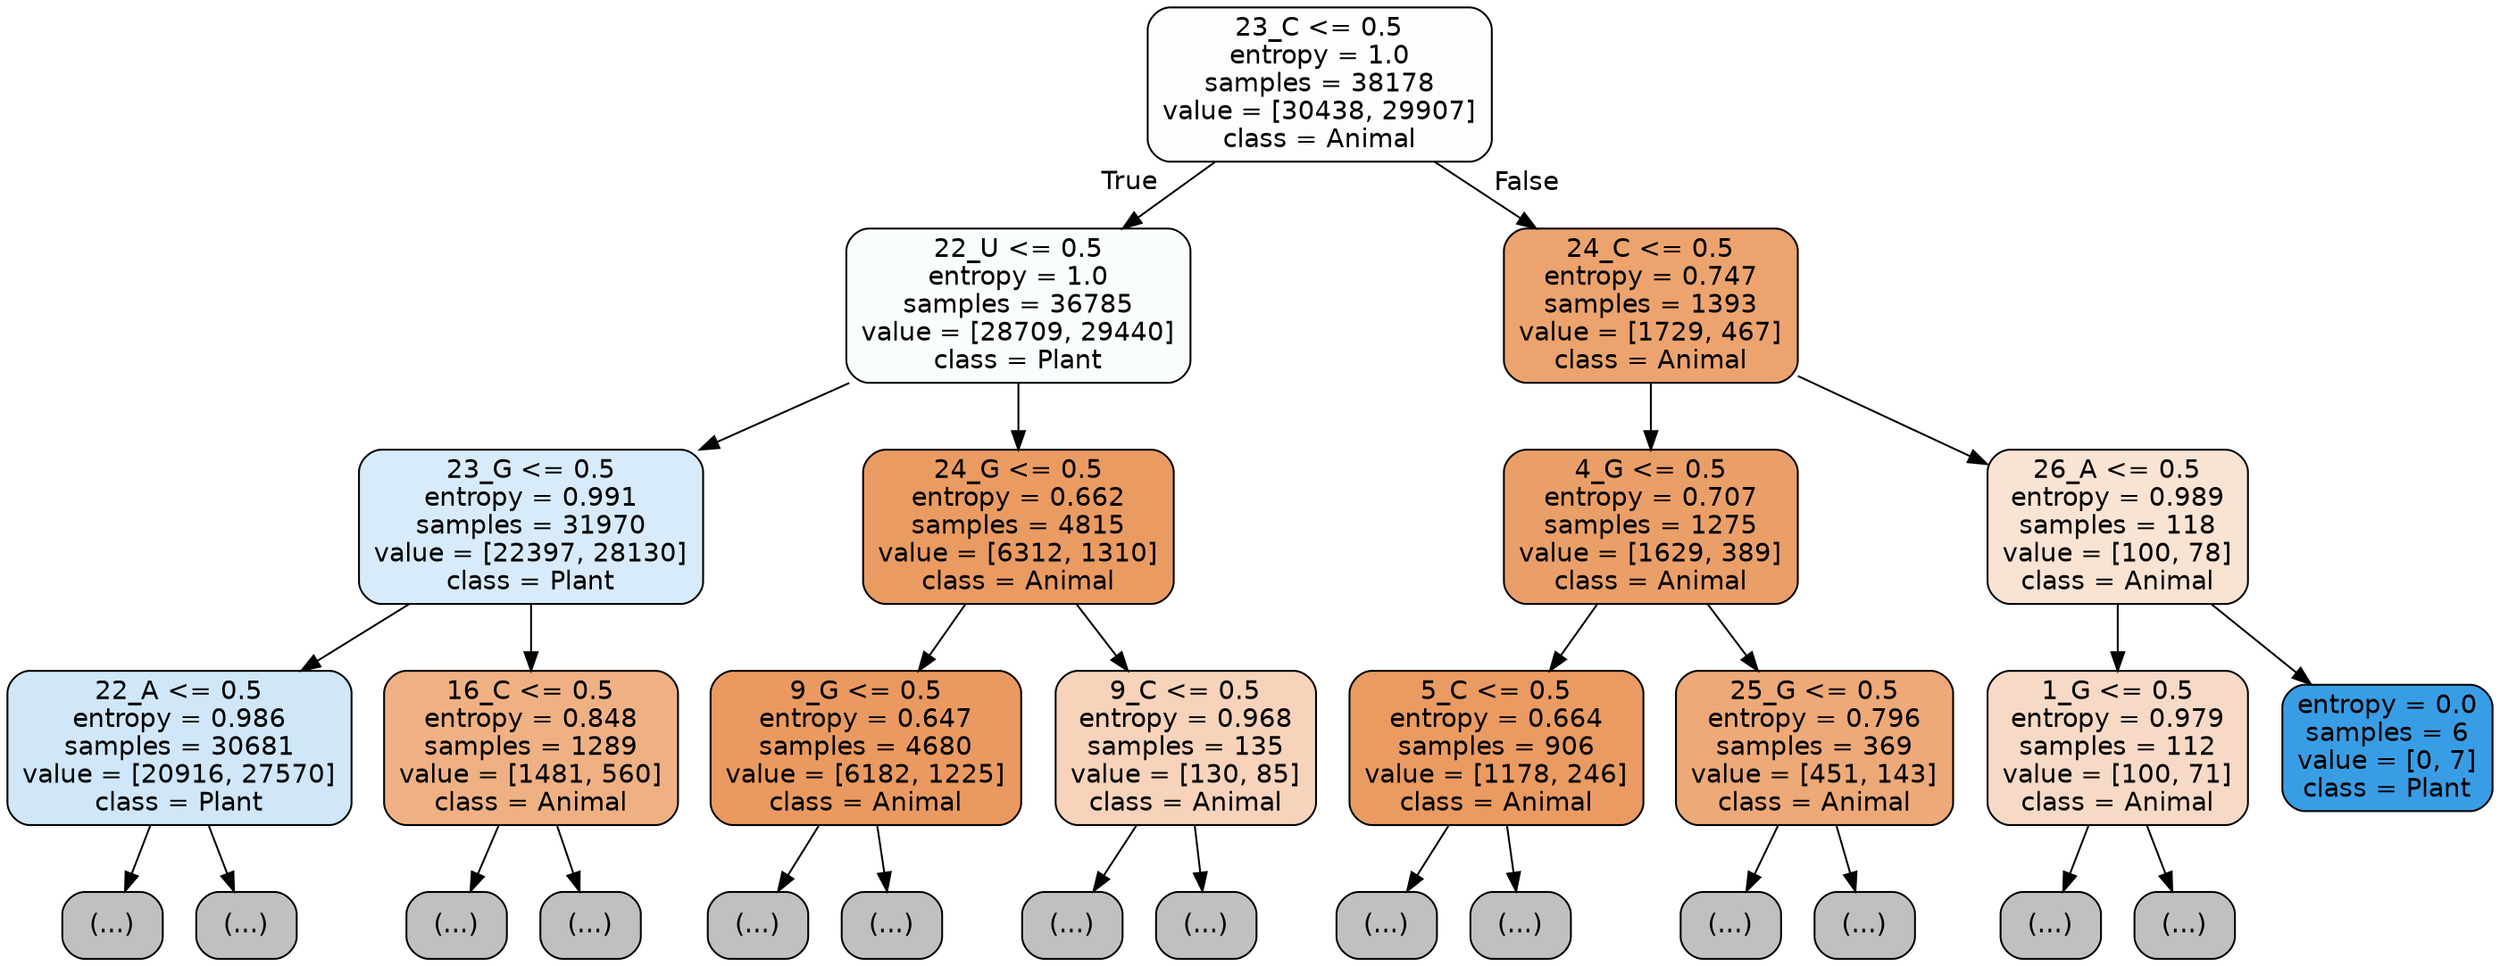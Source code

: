 digraph Tree {
node [shape=box, style="filled, rounded", color="black", fontname="helvetica"] ;
edge [fontname="helvetica"] ;
0 [label="23_C <= 0.5\nentropy = 1.0\nsamples = 38178\nvalue = [30438, 29907]\nclass = Animal", fillcolor="#fffdfc"] ;
1 [label="22_U <= 0.5\nentropy = 1.0\nsamples = 36785\nvalue = [28709, 29440]\nclass = Plant", fillcolor="#fafdfe"] ;
0 -> 1 [labeldistance=2.5, labelangle=45, headlabel="True"] ;
2 [label="23_G <= 0.5\nentropy = 0.991\nsamples = 31970\nvalue = [22397, 28130]\nclass = Plant", fillcolor="#d7ebfa"] ;
1 -> 2 ;
3 [label="22_A <= 0.5\nentropy = 0.986\nsamples = 30681\nvalue = [20916, 27570]\nclass = Plant", fillcolor="#cfe7f9"] ;
2 -> 3 ;
4 [label="(...)", fillcolor="#C0C0C0"] ;
3 -> 4 ;
11973 [label="(...)", fillcolor="#C0C0C0"] ;
3 -> 11973 ;
13556 [label="16_C <= 0.5\nentropy = 0.848\nsamples = 1289\nvalue = [1481, 560]\nclass = Animal", fillcolor="#efb184"] ;
2 -> 13556 ;
13557 [label="(...)", fillcolor="#C0C0C0"] ;
13556 -> 13557 ;
13936 [label="(...)", fillcolor="#C0C0C0"] ;
13556 -> 13936 ;
14077 [label="24_G <= 0.5\nentropy = 0.662\nsamples = 4815\nvalue = [6312, 1310]\nclass = Animal", fillcolor="#ea9b62"] ;
1 -> 14077 ;
14078 [label="9_G <= 0.5\nentropy = 0.647\nsamples = 4680\nvalue = [6182, 1225]\nclass = Animal", fillcolor="#ea9a60"] ;
14077 -> 14078 ;
14079 [label="(...)", fillcolor="#C0C0C0"] ;
14078 -> 14079 ;
15408 [label="(...)", fillcolor="#C0C0C0"] ;
14078 -> 15408 ;
15839 [label="9_C <= 0.5\nentropy = 0.968\nsamples = 135\nvalue = [130, 85]\nclass = Animal", fillcolor="#f6d3ba"] ;
14077 -> 15839 ;
15840 [label="(...)", fillcolor="#C0C0C0"] ;
15839 -> 15840 ;
15901 [label="(...)", fillcolor="#C0C0C0"] ;
15839 -> 15901 ;
15912 [label="24_C <= 0.5\nentropy = 0.747\nsamples = 1393\nvalue = [1729, 467]\nclass = Animal", fillcolor="#eca36e"] ;
0 -> 15912 [labeldistance=2.5, labelangle=-45, headlabel="False"] ;
15913 [label="4_G <= 0.5\nentropy = 0.707\nsamples = 1275\nvalue = [1629, 389]\nclass = Animal", fillcolor="#eb9f68"] ;
15912 -> 15913 ;
15914 [label="5_C <= 0.5\nentropy = 0.664\nsamples = 906\nvalue = [1178, 246]\nclass = Animal", fillcolor="#ea9b62"] ;
15913 -> 15914 ;
15915 [label="(...)", fillcolor="#C0C0C0"] ;
15914 -> 15915 ;
16184 [label="(...)", fillcolor="#C0C0C0"] ;
15914 -> 16184 ;
16297 [label="25_G <= 0.5\nentropy = 0.796\nsamples = 369\nvalue = [451, 143]\nclass = Animal", fillcolor="#eda978"] ;
15913 -> 16297 ;
16298 [label="(...)", fillcolor="#C0C0C0"] ;
16297 -> 16298 ;
16517 [label="(...)", fillcolor="#C0C0C0"] ;
16297 -> 16517 ;
16520 [label="26_A <= 0.5\nentropy = 0.989\nsamples = 118\nvalue = [100, 78]\nclass = Animal", fillcolor="#f9e3d3"] ;
15912 -> 16520 ;
16521 [label="1_G <= 0.5\nentropy = 0.979\nsamples = 112\nvalue = [100, 71]\nclass = Animal", fillcolor="#f7dac6"] ;
16520 -> 16521 ;
16522 [label="(...)", fillcolor="#C0C0C0"] ;
16521 -> 16522 ;
16583 [label="(...)", fillcolor="#C0C0C0"] ;
16521 -> 16583 ;
16600 [label="entropy = 0.0\nsamples = 6\nvalue = [0, 7]\nclass = Plant", fillcolor="#399de5"] ;
16520 -> 16600 ;
}